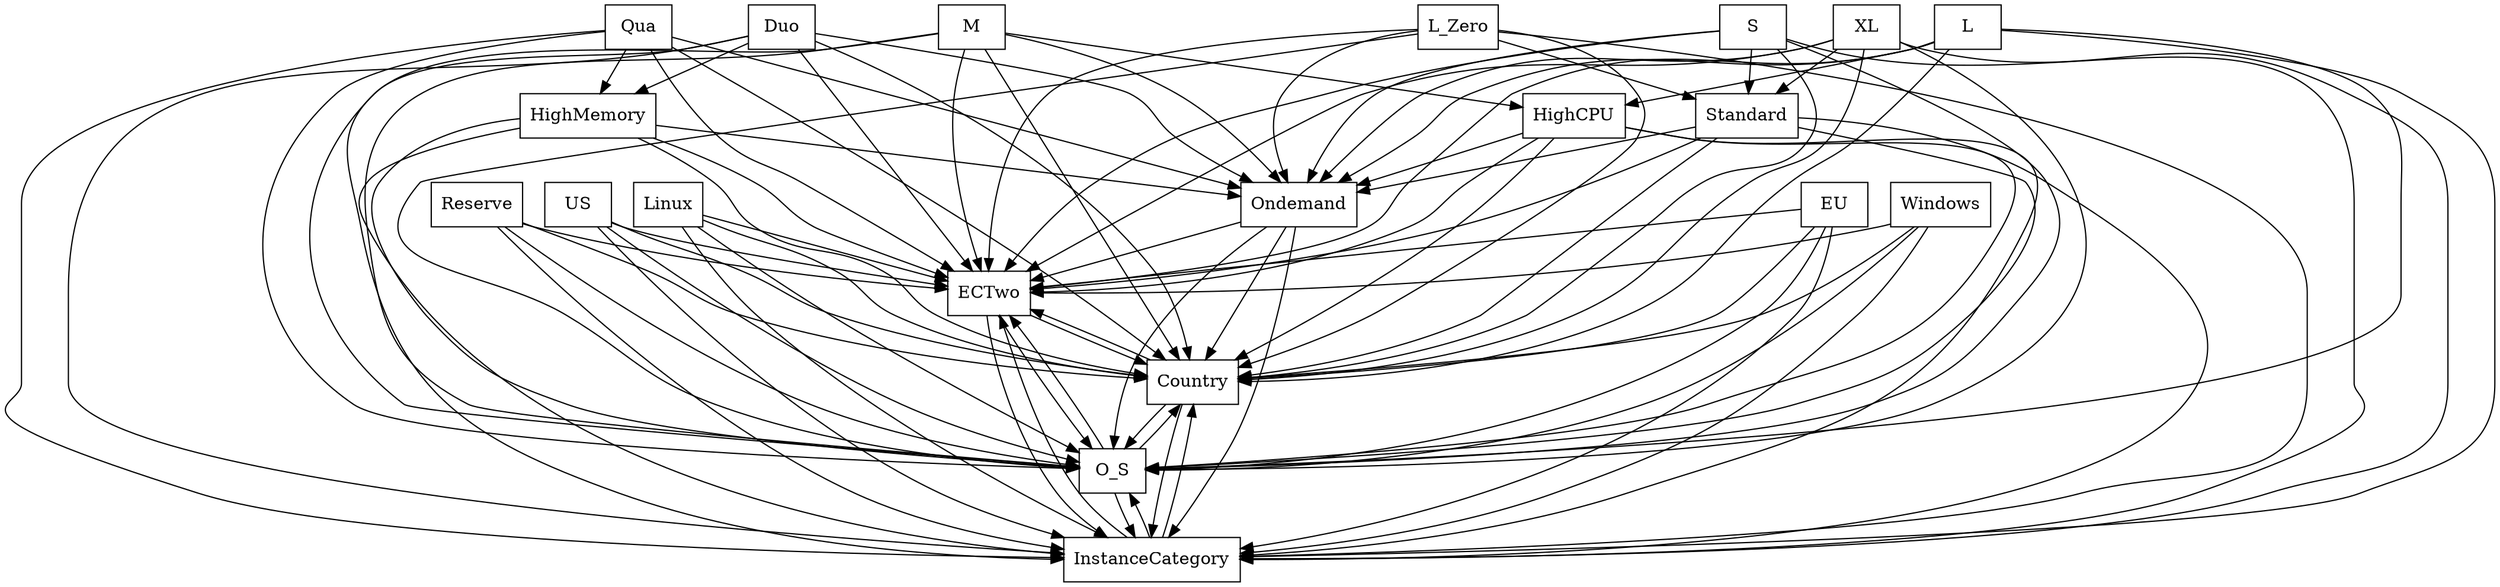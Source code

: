 digraph{
graph [rankdir=TB];
node [shape=box];
edge [arrowhead=normal];
0[label="Reserve",]
1[label="Standard",]
2[label="US",]
3[label="L_Zero",]
4[label="ECTwo",]
5[label="L",]
6[label="M",]
7[label="Duo",]
8[label="EU",]
9[label="Country",]
10[label="XL",]
11[label="Windows",]
12[label="Linux",]
13[label="HighCPU",]
14[label="S",]
15[label="HighMemory",]
16[label="InstanceCategory",]
17[label="Qua",]
18[label="Ondemand",]
19[label="O_S",]
0->4[label="",]
0->9[label="",]
0->16[label="",]
0->19[label="",]
1->4[label="",]
1->9[label="",]
1->16[label="",]
1->18[label="",]
1->19[label="",]
2->4[label="",]
2->9[label="",]
2->16[label="",]
2->19[label="",]
3->1[label="",]
3->4[label="",]
3->9[label="",]
3->16[label="",]
3->18[label="",]
3->19[label="",]
4->9[label="",]
4->16[label="",]
4->19[label="",]
5->4[label="",]
5->9[label="",]
5->13[label="",]
5->16[label="",]
5->18[label="",]
5->19[label="",]
6->4[label="",]
6->9[label="",]
6->13[label="",]
6->16[label="",]
6->18[label="",]
6->19[label="",]
7->4[label="",]
7->9[label="",]
7->15[label="",]
7->16[label="",]
7->18[label="",]
7->19[label="",]
8->4[label="",]
8->9[label="",]
8->16[label="",]
8->19[label="",]
9->4[label="",]
9->16[label="",]
9->19[label="",]
10->1[label="",]
10->4[label="",]
10->9[label="",]
10->16[label="",]
10->18[label="",]
10->19[label="",]
11->4[label="",]
11->9[label="",]
11->16[label="",]
11->19[label="",]
12->4[label="",]
12->9[label="",]
12->16[label="",]
12->19[label="",]
13->4[label="",]
13->9[label="",]
13->16[label="",]
13->18[label="",]
13->19[label="",]
14->1[label="",]
14->4[label="",]
14->9[label="",]
14->16[label="",]
14->18[label="",]
14->19[label="",]
15->4[label="",]
15->9[label="",]
15->16[label="",]
15->18[label="",]
15->19[label="",]
16->4[label="",]
16->9[label="",]
16->19[label="",]
17->4[label="",]
17->9[label="",]
17->15[label="",]
17->16[label="",]
17->18[label="",]
17->19[label="",]
18->4[label="",]
18->9[label="",]
18->16[label="",]
18->19[label="",]
19->4[label="",]
19->9[label="",]
19->16[label="",]
}
